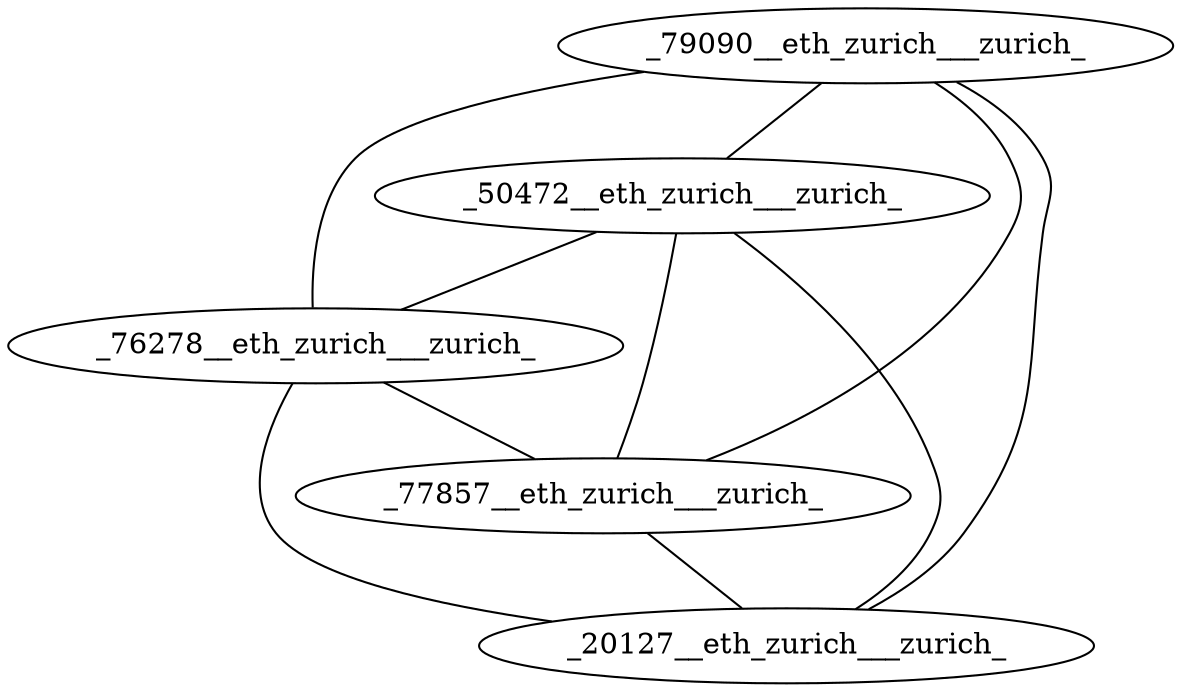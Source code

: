 graph {
_79090__eth_zurich___zurich_ -- _50472__eth_zurich___zurich_
_79090__eth_zurich___zurich_ -- _76278__eth_zurich___zurich_
_79090__eth_zurich___zurich_ -- _77857__eth_zurich___zurich_
_20127__eth_zurich___zurich_ -- _79090__eth_zurich___zurich_
_20127__eth_zurich___zurich_ -- _50472__eth_zurich___zurich_
_76278__eth_zurich___zurich_ -- _77857__eth_zurich___zurich_
_76278__eth_zurich___zurich_ -- _20127__eth_zurich___zurich_
_50472__eth_zurich___zurich_ -- _76278__eth_zurich___zurich_
_77857__eth_zurich___zurich_ -- _50472__eth_zurich___zurich_
_77857__eth_zurich___zurich_ -- _20127__eth_zurich___zurich_
}